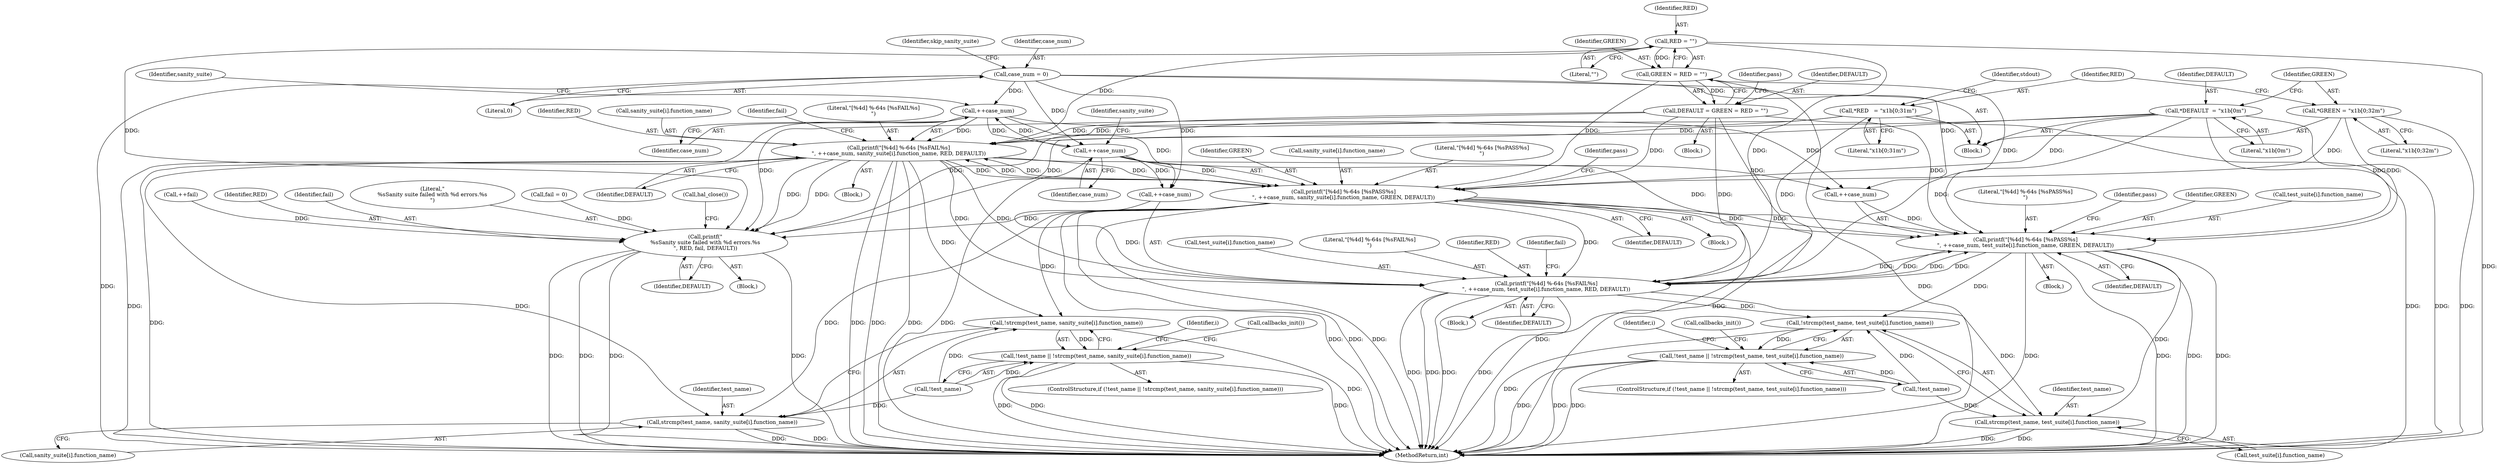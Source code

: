 digraph "0_Android_37c88107679d36c419572732b4af6e18bb2f7dce_5@array" {
"1000387" [label="(Call,printf(\"[%4d] %-64s [%sFAIL%s]\n\", ++case_num, sanity_suite[i].function_name, RED, DEFAULT))"];
"1000389" [label="(Call,++case_num)"];
"1000374" [label="(Call,++case_num)"];
"1000337" [label="(Call,case_num = 0)"];
"1000372" [label="(Call,printf(\"[%4d] %-64s [%sPASS%s]\n\", ++case_num, sanity_suite[i].function_name, GREEN, DEFAULT))"];
"1000387" [label="(Call,printf(\"[%4d] %-64s [%sFAIL%s]\n\", ++case_num, sanity_suite[i].function_name, RED, DEFAULT))"];
"1000312" [label="(Call,*RED   = \"\x1b[0;31m\")"];
"1000325" [label="(Call,RED = \"\")"];
"1000304" [label="(Call,*DEFAULT  = \"\x1b[0m\")"];
"1000321" [label="(Call,DEFAULT = GREEN = RED = \"\")"];
"1000323" [label="(Call,GREEN = RED = \"\")"];
"1000308" [label="(Call,*GREEN = \"\x1b[0;32m\")"];
"1000359" [label="(Call,!strcmp(test_name, sanity_suite[i].function_name))"];
"1000356" [label="(Call,!test_name || !strcmp(test_name, sanity_suite[i].function_name))"];
"1000360" [label="(Call,strcmp(test_name, sanity_suite[i].function_name))"];
"1000406" [label="(Call,printf(\"\n%sSanity suite failed with %d errors.%s\n\", RED, fail, DEFAULT))"];
"1000446" [label="(Call,printf(\"[%4d] %-64s [%sPASS%s]\n\", ++case_num, test_suite[i].function_name, GREEN, DEFAULT))"];
"1000429" [label="(Call,!strcmp(test_name, test_suite[i].function_name))"];
"1000426" [label="(Call,!test_name || !strcmp(test_name, test_suite[i].function_name))"];
"1000430" [label="(Call,strcmp(test_name, test_suite[i].function_name))"];
"1000461" [label="(Call,printf(\"[%4d] %-64s [%sFAIL%s]\n\", ++case_num, test_suite[i].function_name, RED, DEFAULT))"];
"1000396" [label="(Identifier,RED)"];
"1000465" [label="(Call,test_suite[i].function_name)"];
"1000381" [label="(Identifier,GREEN)"];
"1000409" [label="(Identifier,fail)"];
"1000314" [label="(Literal,\"\x1b[0;31m\")"];
"1000330" [label="(Identifier,pass)"];
"1000103" [label="(Block,)"];
"1000462" [label="(Literal,\"[%4d] %-64s [%sFAIL%s]\n\")"];
"1000386" [label="(Block,)"];
"1000456" [label="(Identifier,DEFAULT)"];
"1000447" [label="(Literal,\"[%4d] %-64s [%sPASS%s]\n\")"];
"1000411" [label="(Call,hal_close())"];
"1000471" [label="(Identifier,DEFAULT)"];
"1000458" [label="(Identifier,pass)"];
"1000378" [label="(Identifier,sanity_suite)"];
"1000342" [label="(Identifier,skip_sanity_suite)"];
"1000427" [label="(Call,!test_name)"];
"1000368" [label="(Call,callbacks_init())"];
"1000393" [label="(Identifier,sanity_suite)"];
"1000455" [label="(Identifier,GREEN)"];
"1000391" [label="(Call,sanity_suite[i].function_name)"];
"1000320" [label="(Block,)"];
"1000445" [label="(Block,)"];
"1000408" [label="(Identifier,RED)"];
"1000405" [label="(Block,)"];
"1000375" [label="(Identifier,case_num)"];
"1000325" [label="(Call,RED = \"\")"];
"1000312" [label="(Call,*RED   = \"\x1b[0;31m\")"];
"1000376" [label="(Call,sanity_suite[i].function_name)"];
"1000431" [label="(Identifier,test_name)"];
"1000305" [label="(Identifier,DEFAULT)"];
"1000450" [label="(Call,test_suite[i].function_name)"];
"1000470" [label="(Identifier,RED)"];
"1000473" [label="(Identifier,fail)"];
"1000324" [label="(Identifier,GREEN)"];
"1000463" [label="(Call,++case_num)"];
"1000430" [label="(Call,strcmp(test_name, test_suite[i].function_name))"];
"1000460" [label="(Block,)"];
"1000432" [label="(Call,test_suite[i].function_name)"];
"1000426" [label="(Call,!test_name || !strcmp(test_name, test_suite[i].function_name))"];
"1000337" [label="(Call,case_num = 0)"];
"1000327" [label="(Literal,\"\")"];
"1000438" [label="(Call,callbacks_init())"];
"1000373" [label="(Literal,\"[%4d] %-64s [%sPASS%s]\n\")"];
"1000323" [label="(Call,GREEN = RED = \"\")"];
"1000353" [label="(Identifier,i)"];
"1000504" [label="(MethodReturn,int)"];
"1000387" [label="(Call,printf(\"[%4d] %-64s [%sFAIL%s]\n\", ++case_num, sanity_suite[i].function_name, RED, DEFAULT))"];
"1000374" [label="(Call,++case_num)"];
"1000308" [label="(Call,*GREEN = \"\x1b[0;32m\")"];
"1000397" [label="(Identifier,DEFAULT)"];
"1000356" [label="(Call,!test_name || !strcmp(test_name, sanity_suite[i].function_name))"];
"1000357" [label="(Call,!test_name)"];
"1000310" [label="(Literal,\"\x1b[0;32m\")"];
"1000382" [label="(Identifier,DEFAULT)"];
"1000309" [label="(Identifier,GREEN)"];
"1000425" [label="(ControlStructure,if (!test_name || !strcmp(test_name, test_suite[i].function_name)))"];
"1000339" [label="(Literal,0)"];
"1000407" [label="(Literal,\"\n%sSanity suite failed with %d errors.%s\n\")"];
"1000371" [label="(Block,)"];
"1000326" [label="(Identifier,RED)"];
"1000333" [label="(Call,fail = 0)"];
"1000304" [label="(Call,*DEFAULT  = \"\x1b[0m\")"];
"1000360" [label="(Call,strcmp(test_name, sanity_suite[i].function_name))"];
"1000390" [label="(Identifier,case_num)"];
"1000338" [label="(Identifier,case_num)"];
"1000361" [label="(Identifier,test_name)"];
"1000399" [label="(Identifier,fail)"];
"1000372" [label="(Call,printf(\"[%4d] %-64s [%sPASS%s]\n\", ++case_num, sanity_suite[i].function_name, GREEN, DEFAULT))"];
"1000446" [label="(Call,printf(\"[%4d] %-64s [%sPASS%s]\n\", ++case_num, test_suite[i].function_name, GREEN, DEFAULT))"];
"1000384" [label="(Identifier,pass)"];
"1000321" [label="(Call,DEFAULT = GREEN = RED = \"\")"];
"1000319" [label="(Identifier,stdout)"];
"1000359" [label="(Call,!strcmp(test_name, sanity_suite[i].function_name))"];
"1000355" [label="(ControlStructure,if (!test_name || !strcmp(test_name, sanity_suite[i].function_name)))"];
"1000406" [label="(Call,printf(\"\n%sSanity suite failed with %d errors.%s\n\", RED, fail, DEFAULT))"];
"1000313" [label="(Identifier,RED)"];
"1000429" [label="(Call,!strcmp(test_name, test_suite[i].function_name))"];
"1000448" [label="(Call,++case_num)"];
"1000423" [label="(Identifier,i)"];
"1000398" [label="(Call,++fail)"];
"1000306" [label="(Literal,\"\x1b[0m\")"];
"1000461" [label="(Call,printf(\"[%4d] %-64s [%sFAIL%s]\n\", ++case_num, test_suite[i].function_name, RED, DEFAULT))"];
"1000322" [label="(Identifier,DEFAULT)"];
"1000410" [label="(Identifier,DEFAULT)"];
"1000388" [label="(Literal,\"[%4d] %-64s [%sFAIL%s]\n\")"];
"1000389" [label="(Call,++case_num)"];
"1000362" [label="(Call,sanity_suite[i].function_name)"];
"1000387" -> "1000386"  [label="AST: "];
"1000387" -> "1000397"  [label="CFG: "];
"1000388" -> "1000387"  [label="AST: "];
"1000389" -> "1000387"  [label="AST: "];
"1000391" -> "1000387"  [label="AST: "];
"1000396" -> "1000387"  [label="AST: "];
"1000397" -> "1000387"  [label="AST: "];
"1000399" -> "1000387"  [label="CFG: "];
"1000387" -> "1000504"  [label="DDG: "];
"1000387" -> "1000504"  [label="DDG: "];
"1000387" -> "1000504"  [label="DDG: "];
"1000387" -> "1000504"  [label="DDG: "];
"1000387" -> "1000359"  [label="DDG: "];
"1000387" -> "1000360"  [label="DDG: "];
"1000387" -> "1000372"  [label="DDG: "];
"1000387" -> "1000372"  [label="DDG: "];
"1000389" -> "1000387"  [label="DDG: "];
"1000372" -> "1000387"  [label="DDG: "];
"1000372" -> "1000387"  [label="DDG: "];
"1000312" -> "1000387"  [label="DDG: "];
"1000325" -> "1000387"  [label="DDG: "];
"1000304" -> "1000387"  [label="DDG: "];
"1000321" -> "1000387"  [label="DDG: "];
"1000387" -> "1000406"  [label="DDG: "];
"1000387" -> "1000406"  [label="DDG: "];
"1000387" -> "1000446"  [label="DDG: "];
"1000387" -> "1000461"  [label="DDG: "];
"1000387" -> "1000461"  [label="DDG: "];
"1000389" -> "1000390"  [label="CFG: "];
"1000390" -> "1000389"  [label="AST: "];
"1000393" -> "1000389"  [label="CFG: "];
"1000389" -> "1000504"  [label="DDG: "];
"1000389" -> "1000374"  [label="DDG: "];
"1000374" -> "1000389"  [label="DDG: "];
"1000337" -> "1000389"  [label="DDG: "];
"1000389" -> "1000448"  [label="DDG: "];
"1000389" -> "1000463"  [label="DDG: "];
"1000374" -> "1000372"  [label="AST: "];
"1000374" -> "1000375"  [label="CFG: "];
"1000375" -> "1000374"  [label="AST: "];
"1000378" -> "1000374"  [label="CFG: "];
"1000374" -> "1000504"  [label="DDG: "];
"1000374" -> "1000372"  [label="DDG: "];
"1000337" -> "1000374"  [label="DDG: "];
"1000374" -> "1000448"  [label="DDG: "];
"1000374" -> "1000463"  [label="DDG: "];
"1000337" -> "1000103"  [label="AST: "];
"1000337" -> "1000339"  [label="CFG: "];
"1000338" -> "1000337"  [label="AST: "];
"1000339" -> "1000337"  [label="AST: "];
"1000342" -> "1000337"  [label="CFG: "];
"1000337" -> "1000504"  [label="DDG: "];
"1000337" -> "1000448"  [label="DDG: "];
"1000337" -> "1000463"  [label="DDG: "];
"1000372" -> "1000371"  [label="AST: "];
"1000372" -> "1000382"  [label="CFG: "];
"1000373" -> "1000372"  [label="AST: "];
"1000376" -> "1000372"  [label="AST: "];
"1000381" -> "1000372"  [label="AST: "];
"1000382" -> "1000372"  [label="AST: "];
"1000384" -> "1000372"  [label="CFG: "];
"1000372" -> "1000504"  [label="DDG: "];
"1000372" -> "1000504"  [label="DDG: "];
"1000372" -> "1000504"  [label="DDG: "];
"1000372" -> "1000504"  [label="DDG: "];
"1000372" -> "1000359"  [label="DDG: "];
"1000372" -> "1000360"  [label="DDG: "];
"1000308" -> "1000372"  [label="DDG: "];
"1000323" -> "1000372"  [label="DDG: "];
"1000304" -> "1000372"  [label="DDG: "];
"1000321" -> "1000372"  [label="DDG: "];
"1000372" -> "1000406"  [label="DDG: "];
"1000372" -> "1000446"  [label="DDG: "];
"1000372" -> "1000446"  [label="DDG: "];
"1000372" -> "1000461"  [label="DDG: "];
"1000312" -> "1000103"  [label="AST: "];
"1000312" -> "1000314"  [label="CFG: "];
"1000313" -> "1000312"  [label="AST: "];
"1000314" -> "1000312"  [label="AST: "];
"1000319" -> "1000312"  [label="CFG: "];
"1000312" -> "1000504"  [label="DDG: "];
"1000312" -> "1000406"  [label="DDG: "];
"1000312" -> "1000461"  [label="DDG: "];
"1000325" -> "1000323"  [label="AST: "];
"1000325" -> "1000327"  [label="CFG: "];
"1000326" -> "1000325"  [label="AST: "];
"1000327" -> "1000325"  [label="AST: "];
"1000323" -> "1000325"  [label="CFG: "];
"1000325" -> "1000504"  [label="DDG: "];
"1000325" -> "1000323"  [label="DDG: "];
"1000325" -> "1000406"  [label="DDG: "];
"1000325" -> "1000461"  [label="DDG: "];
"1000304" -> "1000103"  [label="AST: "];
"1000304" -> "1000306"  [label="CFG: "];
"1000305" -> "1000304"  [label="AST: "];
"1000306" -> "1000304"  [label="AST: "];
"1000309" -> "1000304"  [label="CFG: "];
"1000304" -> "1000504"  [label="DDG: "];
"1000304" -> "1000406"  [label="DDG: "];
"1000304" -> "1000446"  [label="DDG: "];
"1000304" -> "1000461"  [label="DDG: "];
"1000321" -> "1000320"  [label="AST: "];
"1000321" -> "1000323"  [label="CFG: "];
"1000322" -> "1000321"  [label="AST: "];
"1000323" -> "1000321"  [label="AST: "];
"1000330" -> "1000321"  [label="CFG: "];
"1000321" -> "1000504"  [label="DDG: "];
"1000323" -> "1000321"  [label="DDG: "];
"1000321" -> "1000406"  [label="DDG: "];
"1000321" -> "1000446"  [label="DDG: "];
"1000321" -> "1000461"  [label="DDG: "];
"1000324" -> "1000323"  [label="AST: "];
"1000323" -> "1000504"  [label="DDG: "];
"1000323" -> "1000446"  [label="DDG: "];
"1000308" -> "1000103"  [label="AST: "];
"1000308" -> "1000310"  [label="CFG: "];
"1000309" -> "1000308"  [label="AST: "];
"1000310" -> "1000308"  [label="AST: "];
"1000313" -> "1000308"  [label="CFG: "];
"1000308" -> "1000504"  [label="DDG: "];
"1000308" -> "1000446"  [label="DDG: "];
"1000359" -> "1000356"  [label="AST: "];
"1000359" -> "1000360"  [label="CFG: "];
"1000360" -> "1000359"  [label="AST: "];
"1000356" -> "1000359"  [label="CFG: "];
"1000359" -> "1000504"  [label="DDG: "];
"1000359" -> "1000356"  [label="DDG: "];
"1000357" -> "1000359"  [label="DDG: "];
"1000356" -> "1000355"  [label="AST: "];
"1000356" -> "1000357"  [label="CFG: "];
"1000357" -> "1000356"  [label="AST: "];
"1000368" -> "1000356"  [label="CFG: "];
"1000353" -> "1000356"  [label="CFG: "];
"1000356" -> "1000504"  [label="DDG: "];
"1000356" -> "1000504"  [label="DDG: "];
"1000356" -> "1000504"  [label="DDG: "];
"1000357" -> "1000356"  [label="DDG: "];
"1000360" -> "1000362"  [label="CFG: "];
"1000361" -> "1000360"  [label="AST: "];
"1000362" -> "1000360"  [label="AST: "];
"1000360" -> "1000504"  [label="DDG: "];
"1000360" -> "1000504"  [label="DDG: "];
"1000357" -> "1000360"  [label="DDG: "];
"1000406" -> "1000405"  [label="AST: "];
"1000406" -> "1000410"  [label="CFG: "];
"1000407" -> "1000406"  [label="AST: "];
"1000408" -> "1000406"  [label="AST: "];
"1000409" -> "1000406"  [label="AST: "];
"1000410" -> "1000406"  [label="AST: "];
"1000411" -> "1000406"  [label="CFG: "];
"1000406" -> "1000504"  [label="DDG: "];
"1000406" -> "1000504"  [label="DDG: "];
"1000406" -> "1000504"  [label="DDG: "];
"1000406" -> "1000504"  [label="DDG: "];
"1000333" -> "1000406"  [label="DDG: "];
"1000398" -> "1000406"  [label="DDG: "];
"1000446" -> "1000445"  [label="AST: "];
"1000446" -> "1000456"  [label="CFG: "];
"1000447" -> "1000446"  [label="AST: "];
"1000448" -> "1000446"  [label="AST: "];
"1000450" -> "1000446"  [label="AST: "];
"1000455" -> "1000446"  [label="AST: "];
"1000456" -> "1000446"  [label="AST: "];
"1000458" -> "1000446"  [label="CFG: "];
"1000446" -> "1000504"  [label="DDG: "];
"1000446" -> "1000504"  [label="DDG: "];
"1000446" -> "1000504"  [label="DDG: "];
"1000446" -> "1000504"  [label="DDG: "];
"1000446" -> "1000429"  [label="DDG: "];
"1000446" -> "1000430"  [label="DDG: "];
"1000448" -> "1000446"  [label="DDG: "];
"1000461" -> "1000446"  [label="DDG: "];
"1000461" -> "1000446"  [label="DDG: "];
"1000446" -> "1000461"  [label="DDG: "];
"1000446" -> "1000461"  [label="DDG: "];
"1000429" -> "1000426"  [label="AST: "];
"1000429" -> "1000430"  [label="CFG: "];
"1000430" -> "1000429"  [label="AST: "];
"1000426" -> "1000429"  [label="CFG: "];
"1000429" -> "1000504"  [label="DDG: "];
"1000429" -> "1000426"  [label="DDG: "];
"1000427" -> "1000429"  [label="DDG: "];
"1000461" -> "1000429"  [label="DDG: "];
"1000426" -> "1000425"  [label="AST: "];
"1000426" -> "1000427"  [label="CFG: "];
"1000427" -> "1000426"  [label="AST: "];
"1000438" -> "1000426"  [label="CFG: "];
"1000423" -> "1000426"  [label="CFG: "];
"1000426" -> "1000504"  [label="DDG: "];
"1000426" -> "1000504"  [label="DDG: "];
"1000426" -> "1000504"  [label="DDG: "];
"1000427" -> "1000426"  [label="DDG: "];
"1000430" -> "1000432"  [label="CFG: "];
"1000431" -> "1000430"  [label="AST: "];
"1000432" -> "1000430"  [label="AST: "];
"1000430" -> "1000504"  [label="DDG: "];
"1000430" -> "1000504"  [label="DDG: "];
"1000427" -> "1000430"  [label="DDG: "];
"1000461" -> "1000430"  [label="DDG: "];
"1000461" -> "1000460"  [label="AST: "];
"1000461" -> "1000471"  [label="CFG: "];
"1000462" -> "1000461"  [label="AST: "];
"1000463" -> "1000461"  [label="AST: "];
"1000465" -> "1000461"  [label="AST: "];
"1000470" -> "1000461"  [label="AST: "];
"1000471" -> "1000461"  [label="AST: "];
"1000473" -> "1000461"  [label="CFG: "];
"1000461" -> "1000504"  [label="DDG: "];
"1000461" -> "1000504"  [label="DDG: "];
"1000461" -> "1000504"  [label="DDG: "];
"1000461" -> "1000504"  [label="DDG: "];
"1000463" -> "1000461"  [label="DDG: "];
}

